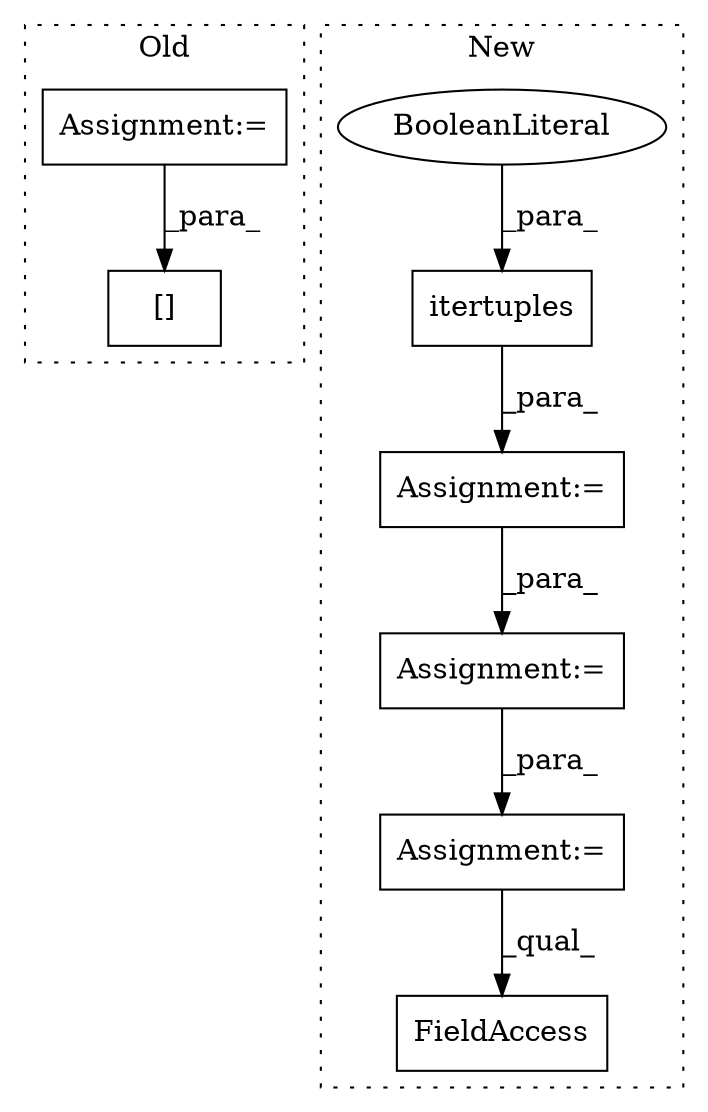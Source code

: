 digraph G {
subgraph cluster0 {
1 [label="[]" a="2" s="1611,1619" l="7,1" shape="box"];
7 [label="Assignment:=" a="7" s="1678" l="83" shape="box"];
label = "Old";
style="dotted";
}
subgraph cluster1 {
2 [label="itertuples" a="32" s="1565,1581" l="11,1" shape="box"];
3 [label="BooleanLiteral" a="9" s="1576" l="5" shape="ellipse"];
4 [label="FieldAccess" a="22" s="1772" l="17" shape="box"];
5 [label="Assignment:=" a="7" s="1503" l="1" shape="box"];
6 [label="Assignment:=" a="7" s="1690" l="1" shape="box"];
8 [label="Assignment:=" a="7" s="1732" l="1" shape="box"];
label = "New";
style="dotted";
}
2 -> 5 [label="_para_"];
3 -> 2 [label="_para_"];
5 -> 6 [label="_para_"];
6 -> 8 [label="_para_"];
7 -> 1 [label="_para_"];
8 -> 4 [label="_qual_"];
}